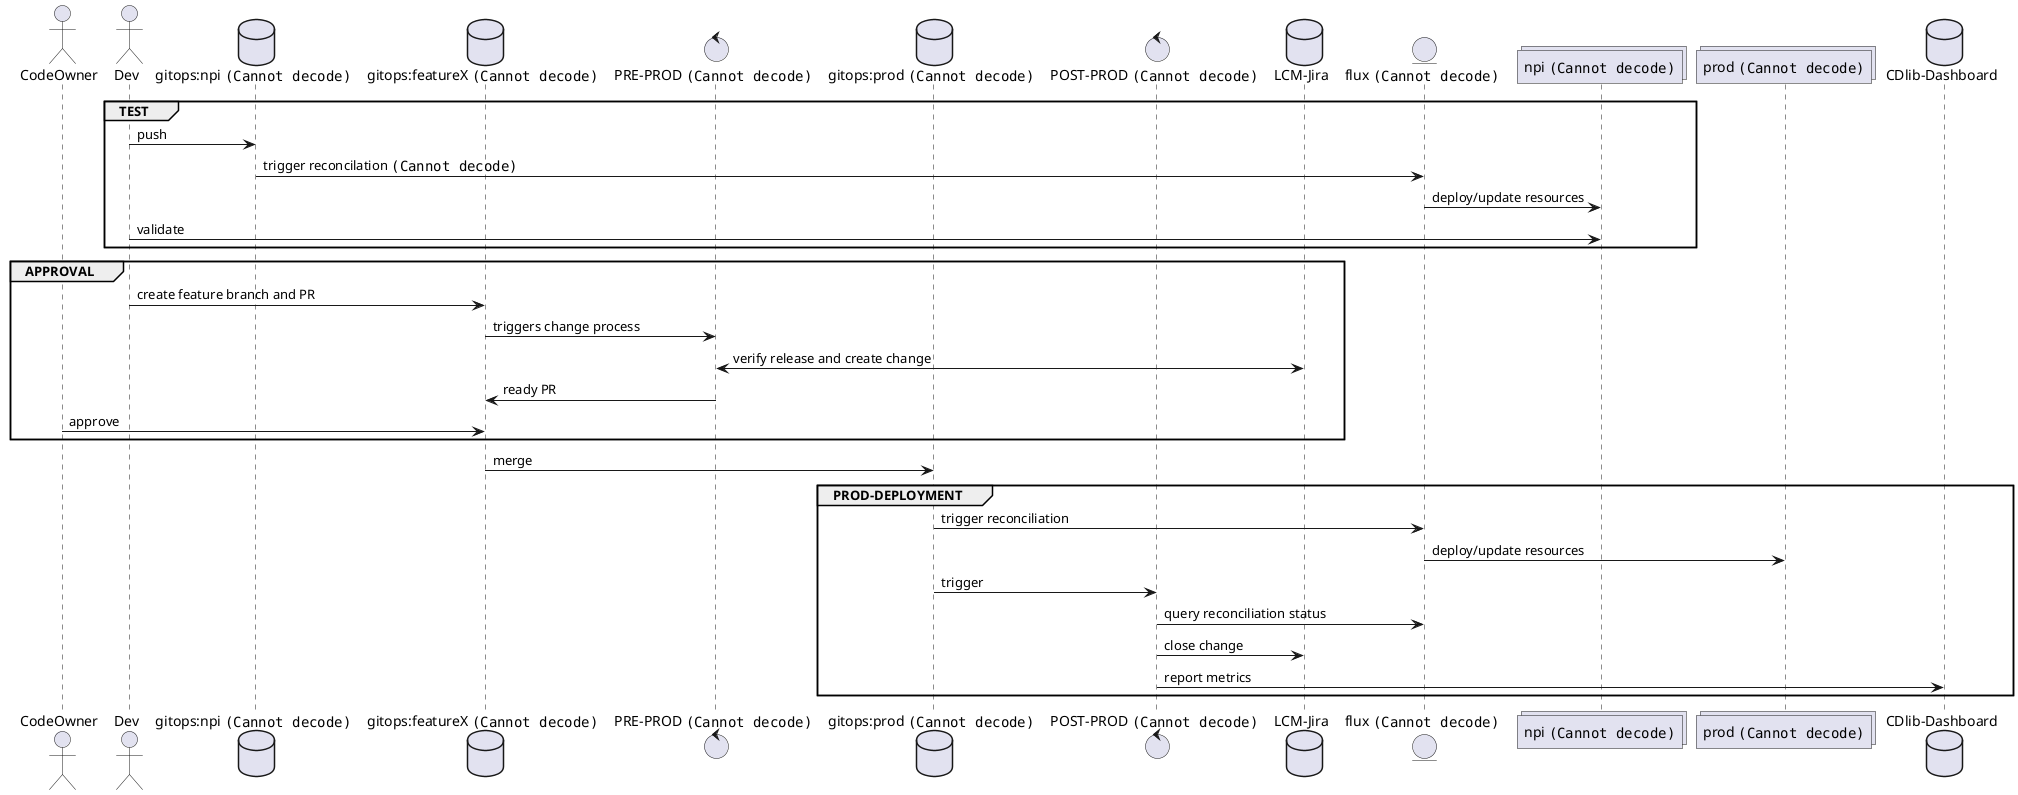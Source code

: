 @startuml
actor CodeOwner
actor Dev
database "gitops:npi <img:../img/git_small.png>"
database "gitops:featureX <img:../img/git_small.png>"
control "PRE-PROD <img:../img/azuredevops_small.png>"
database "LCM-Jira"
database "gitops:prod <img:../img/git_small.png>"
control "POST-PROD <img:../img/azuredevops_small.png>"
database "LCM-Jira"
entity "flux <img:../img/flux_small.png>"
collections "npi <img:../img/kubernetes_small.png>"
collections "prod <img:../img/kubernetes_small.png>"
database "CDlib-Dashboard"

group TEST
Dev -> "gitops:npi <img:../img/git_small.png>" : push
"gitops:npi <img:../img/git_small.png>" -> "flux <img:../img/flux_small.png>" : trigger reconcilation <img:../img/flux_small.png>
"flux <img:../img/flux_small.png>" -> "npi <img:../img/kubernetes_small.png>" : deploy/update resources
Dev -> "npi <img:../img/kubernetes_small.png>" : validate
end

group APPROVAL
Dev -> "gitops:featureX <img:../img/git_small.png>": create feature branch and PR
"gitops:featureX <img:../img/git_small.png>" -> "PRE-PROD <img:../img/azuredevops_small.png>" : triggers change process
"PRE-PROD <img:../img/azuredevops_small.png>" <-> "LCM-Jira" : verify release and create change
"PRE-PROD <img:../img/azuredevops_small.png>" -> "gitops:featureX <img:../img/git_small.png>" : ready PR
"CodeOwner" -> "gitops:featureX <img:../img/git_small.png>" : approve
end

"gitops:featureX <img:../img/git_small.png>" -> "gitops:prod <img:../img/git_small.png>" : merge

group PROD-DEPLOYMENT
"gitops:prod <img:../img/git_small.png>" -> "flux <img:../img/flux_small.png>" : trigger reconciliation
"flux <img:../img/flux_small.png>" -> "prod <img:../img/kubernetes_small.png>" : deploy/update resources
"gitops:prod <img:../img/git_small.png>" -> "POST-PROD <img:../img/azuredevops_small.png>" : trigger
"POST-PROD <img:../img/azuredevops_small.png>" -> "flux <img:../img/flux_small.png>" : query reconciliation status
"POST-PROD <img:../img/azuredevops_small.png>" -> "LCM-Jira" : close change
"POST-PROD <img:../img/azuredevops_small.png>" -> "CDlib-Dashboard" : report metrics
end
@enduml
